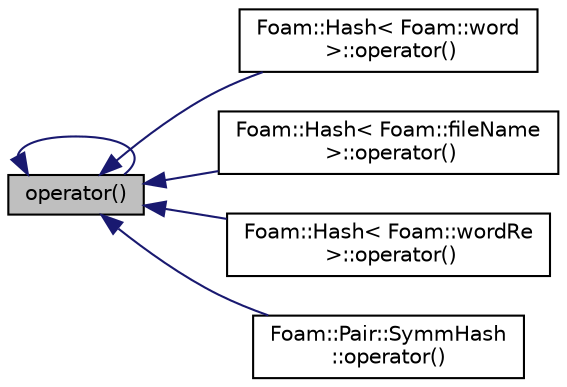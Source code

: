 digraph "operator()"
{
  bgcolor="transparent";
  edge [fontname="Helvetica",fontsize="10",labelfontname="Helvetica",labelfontsize="10"];
  node [fontname="Helvetica",fontsize="10",shape=record];
  rankdir="LR";
  Node1 [label="operator()",height=0.2,width=0.4,color="black", fillcolor="grey75", style="filled" fontcolor="black"];
  Node1 -> Node1 [dir="back",color="midnightblue",fontsize="10",style="solid",fontname="Helvetica"];
  Node1 -> Node2 [dir="back",color="midnightblue",fontsize="10",style="solid",fontname="Helvetica"];
  Node2 [label="Foam::Hash\< Foam::word\l \>::operator()",height=0.2,width=0.4,color="black",URL="$structFoam_1_1Hash_3_01Foam_1_1word_01_4.html#a0e8f0636c49d3ae2cfda718b6d1d6c8c"];
  Node1 -> Node3 [dir="back",color="midnightblue",fontsize="10",style="solid",fontname="Helvetica"];
  Node3 [label="Foam::Hash\< Foam::fileName\l \>::operator()",height=0.2,width=0.4,color="black",URL="$structFoam_1_1Hash_3_01Foam_1_1fileName_01_4.html#a21b27b3da7a5b4d5c5ef585f36ef1f77"];
  Node1 -> Node4 [dir="back",color="midnightblue",fontsize="10",style="solid",fontname="Helvetica"];
  Node4 [label="Foam::Hash\< Foam::wordRe\l \>::operator()",height=0.2,width=0.4,color="black",URL="$structFoam_1_1Hash_3_01Foam_1_1wordRe_01_4.html#a5f0f7ef47c57065f384f79772f82130f"];
  Node1 -> Node5 [dir="back",color="midnightblue",fontsize="10",style="solid",fontname="Helvetica"];
  Node5 [label="Foam::Pair::SymmHash\l::operator()",height=0.2,width=0.4,color="black",URL="$structFoam_1_1Pair_1_1SymmHash.html#ae3f478cb5c7308efa9e56bc58a504d05"];
}
